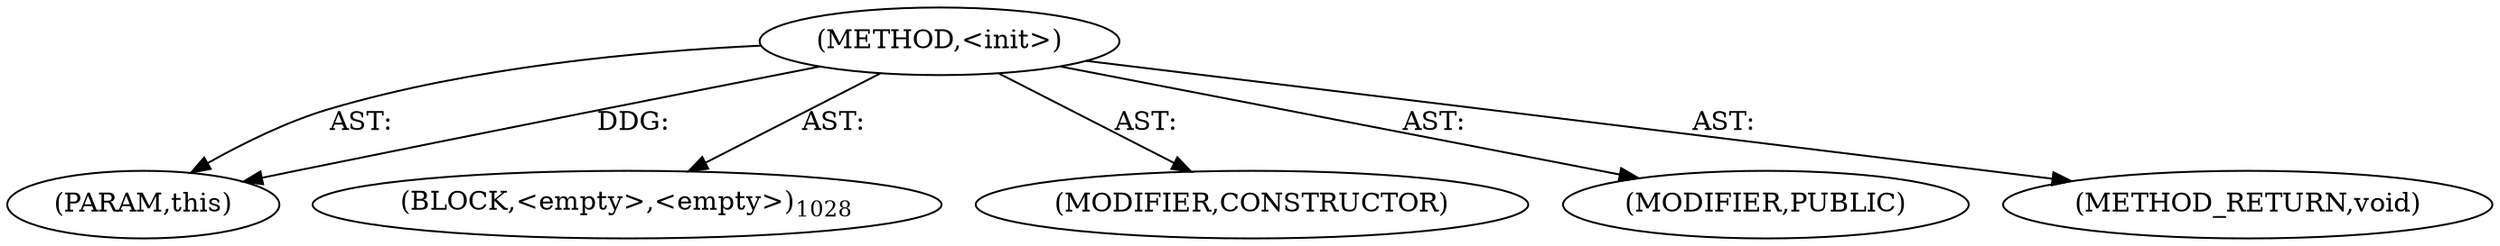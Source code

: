 digraph "&lt;init&gt;" {  
"111669149722" [label = <(METHOD,&lt;init&gt;)> ]
"115964117049" [label = <(PARAM,this)> ]
"25769803946" [label = <(BLOCK,&lt;empty&gt;,&lt;empty&gt;)<SUB>1028</SUB>> ]
"133143986266" [label = <(MODIFIER,CONSTRUCTOR)> ]
"133143986267" [label = <(MODIFIER,PUBLIC)> ]
"128849018906" [label = <(METHOD_RETURN,void)> ]
  "111669149722" -> "115964117049"  [ label = "AST: "] 
  "111669149722" -> "25769803946"  [ label = "AST: "] 
  "111669149722" -> "133143986266"  [ label = "AST: "] 
  "111669149722" -> "133143986267"  [ label = "AST: "] 
  "111669149722" -> "128849018906"  [ label = "AST: "] 
  "111669149722" -> "115964117049"  [ label = "DDG: "] 
}
